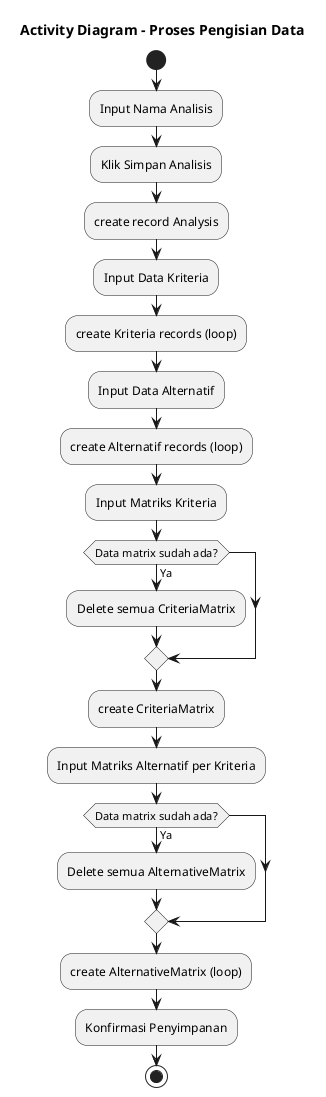 @startuml
title Activity Diagram - Proses Pengisian Data

start

:Input Nama Analisis;
:Klik Simpan Analisis;
:create record Analysis;

:Input Data Kriteria;
:create Kriteria records (loop);

:Input Data Alternatif;
:create Alternatif records (loop);

:Input Matriks Kriteria;
if (Data matrix sudah ada?) then (Ya)
  :Delete semua CriteriaMatrix;
endif
:create CriteriaMatrix;

:Input Matriks Alternatif per Kriteria;
if (Data matrix sudah ada?) then (Ya)
  :Delete semua AlternativeMatrix;
endif
:create AlternativeMatrix (loop);

:Konfirmasi Penyimpanan;
stop
@enduml
